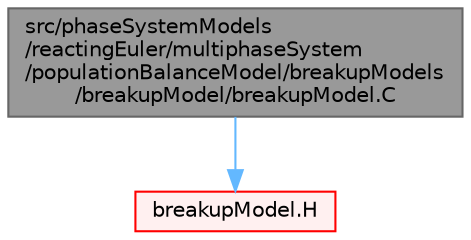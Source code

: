 digraph "src/phaseSystemModels/reactingEuler/multiphaseSystem/populationBalanceModel/breakupModels/breakupModel/breakupModel.C"
{
 // LATEX_PDF_SIZE
  bgcolor="transparent";
  edge [fontname=Helvetica,fontsize=10,labelfontname=Helvetica,labelfontsize=10];
  node [fontname=Helvetica,fontsize=10,shape=box,height=0.2,width=0.4];
  Node1 [id="Node000001",label="src/phaseSystemModels\l/reactingEuler/multiphaseSystem\l/populationBalanceModel/breakupModels\l/breakupModel/breakupModel.C",height=0.2,width=0.4,color="gray40", fillcolor="grey60", style="filled", fontcolor="black",tooltip=" "];
  Node1 -> Node2 [id="edge1_Node000001_Node000002",color="steelblue1",style="solid",tooltip=" "];
  Node2 [id="Node000002",label="breakupModel.H",height=0.2,width=0.4,color="red", fillcolor="#FFF0F0", style="filled",URL="$breakupModel_8H.html",tooltip=" "];
}
